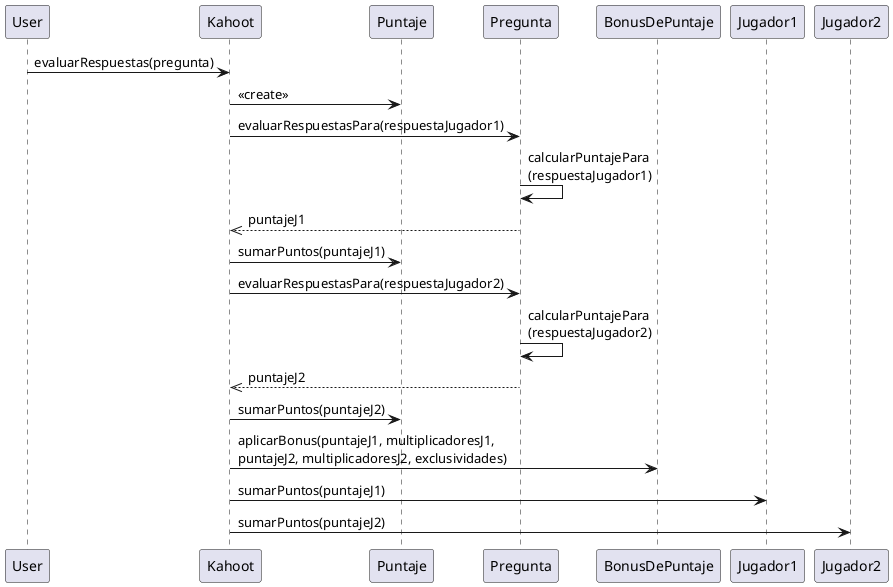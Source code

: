 @startuml
User -> Kahoot: evaluarRespuestas(pregunta)
Kahoot -> Puntaje: <<create>>
Kahoot -> Pregunta: evaluarRespuestasPara(respuestaJugador1)
Pregunta -> Pregunta: calcularPuntajePara\n(respuestaJugador1)
Kahoot <<-- Pregunta: puntajeJ1
Kahoot -> Puntaje: sumarPuntos(puntajeJ1)
Kahoot -> Pregunta: evaluarRespuestasPara(respuestaJugador2)
Pregunta -> Pregunta: calcularPuntajePara\n(respuestaJugador2)
Kahoot <<-- Pregunta: puntajeJ2
Kahoot -> Puntaje: sumarPuntos(puntajeJ2)
Kahoot -> BonusDePuntaje: aplicarBonus(puntajeJ1, multiplicadoresJ1,\npuntajeJ2, multiplicadoresJ2, exclusividades)
Kahoot -> Jugador1: sumarPuntos(puntajeJ1)
Kahoot -> Jugador2: sumarPuntos(puntajeJ2)


@enduml